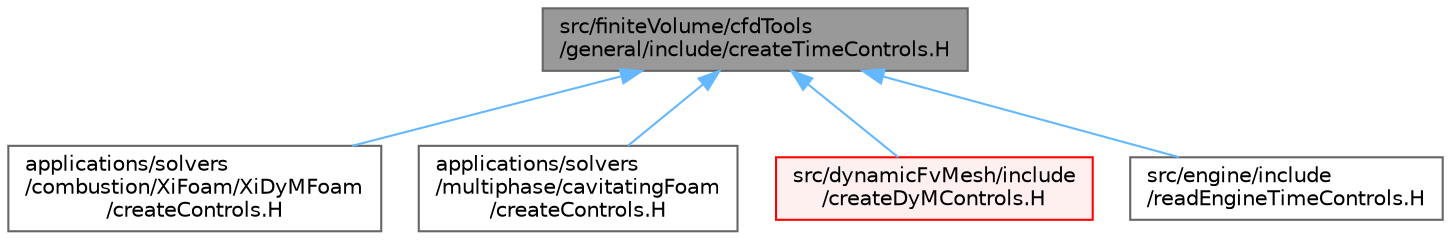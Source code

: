digraph "src/finiteVolume/cfdTools/general/include/createTimeControls.H"
{
 // LATEX_PDF_SIZE
  bgcolor="transparent";
  edge [fontname=Helvetica,fontsize=10,labelfontname=Helvetica,labelfontsize=10];
  node [fontname=Helvetica,fontsize=10,shape=box,height=0.2,width=0.4];
  Node1 [id="Node000001",label="src/finiteVolume/cfdTools\l/general/include/createTimeControls.H",height=0.2,width=0.4,color="gray40", fillcolor="grey60", style="filled", fontcolor="black",tooltip="Read the control parameters used by setDeltaT."];
  Node1 -> Node2 [id="edge1_Node000001_Node000002",dir="back",color="steelblue1",style="solid",tooltip=" "];
  Node2 [id="Node000002",label="applications/solvers\l/combustion/XiFoam/XiDyMFoam\l/createControls.H",height=0.2,width=0.4,color="grey40", fillcolor="white", style="filled",URL="$applications_2solvers_2combustion_2XiFoam_2XiDyMFoam_2createControls_8H.html",tooltip=" "];
  Node1 -> Node3 [id="edge2_Node000001_Node000003",dir="back",color="steelblue1",style="solid",tooltip=" "];
  Node3 [id="Node000003",label="applications/solvers\l/multiphase/cavitatingFoam\l/createControls.H",height=0.2,width=0.4,color="grey40", fillcolor="white", style="filled",URL="$applications_2solvers_2multiphase_2cavitatingFoam_2createControls_8H.html",tooltip=" "];
  Node1 -> Node4 [id="edge3_Node000001_Node000004",dir="back",color="steelblue1",style="solid",tooltip=" "];
  Node4 [id="Node000004",label="src/dynamicFvMesh/include\l/createDyMControls.H",height=0.2,width=0.4,color="red", fillcolor="#FFF0F0", style="filled",URL="$createDyMControls_8H.html",tooltip=" "];
  Node1 -> Node6 [id="edge4_Node000001_Node000006",dir="back",color="steelblue1",style="solid",tooltip=" "];
  Node6 [id="Node000006",label="src/engine/include\l/readEngineTimeControls.H",height=0.2,width=0.4,color="grey40", fillcolor="white", style="filled",URL="$readEngineTimeControls_8H.html",tooltip=" "];
}
